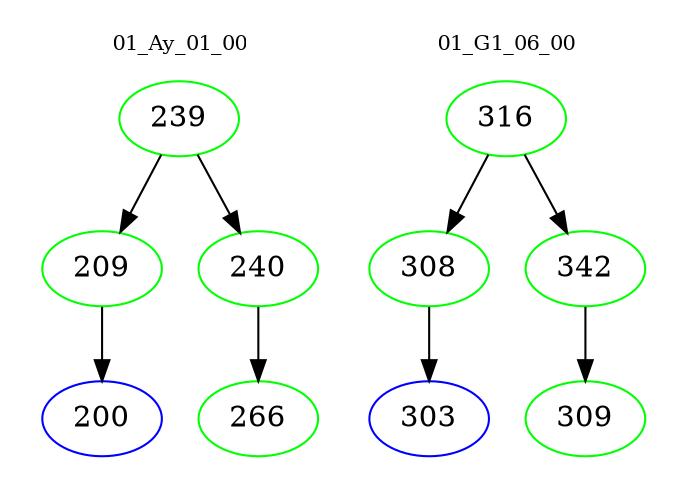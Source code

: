 digraph{
subgraph cluster_0 {
color = white
label = "01_Ay_01_00";
fontsize=10;
T0_239 [label="239", color="green"]
T0_239 -> T0_209 [color="black"]
T0_209 [label="209", color="green"]
T0_209 -> T0_200 [color="black"]
T0_200 [label="200", color="blue"]
T0_239 -> T0_240 [color="black"]
T0_240 [label="240", color="green"]
T0_240 -> T0_266 [color="black"]
T0_266 [label="266", color="green"]
}
subgraph cluster_1 {
color = white
label = "01_G1_06_00";
fontsize=10;
T1_316 [label="316", color="green"]
T1_316 -> T1_308 [color="black"]
T1_308 [label="308", color="green"]
T1_308 -> T1_303 [color="black"]
T1_303 [label="303", color="blue"]
T1_316 -> T1_342 [color="black"]
T1_342 [label="342", color="green"]
T1_342 -> T1_309 [color="black"]
T1_309 [label="309", color="green"]
}
}
